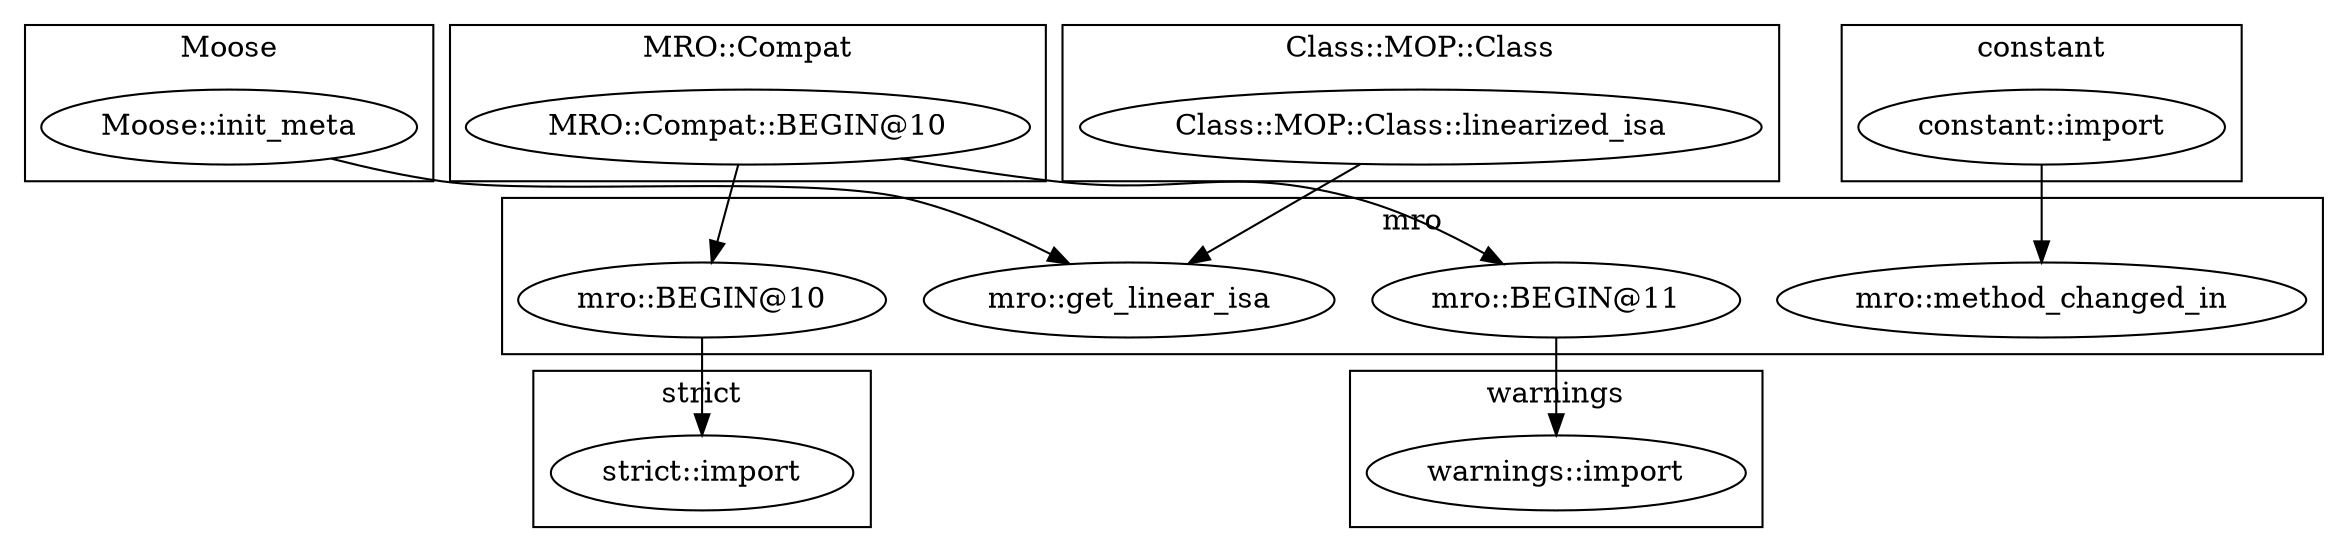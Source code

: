 digraph {
graph [overlap=false]
subgraph cluster_warnings {
	label="warnings";
	"warnings::import";
}
subgraph cluster_Moose {
	label="Moose";
	"Moose::init_meta";
}
subgraph cluster_mro {
	label="mro";
	"mro::get_linear_isa";
	"mro::BEGIN@10";
	"mro::method_changed_in";
	"mro::BEGIN@11";
}
subgraph cluster_MRO_Compat {
	label="MRO::Compat";
	"MRO::Compat::BEGIN@10";
}
subgraph cluster_strict {
	label="strict";
	"strict::import";
}
subgraph cluster_Class_MOP_Class {
	label="Class::MOP::Class";
	"Class::MOP::Class::linearized_isa";
}
subgraph cluster_constant {
	label="constant";
	"constant::import";
}
"constant::import" -> "mro::method_changed_in";
"MRO::Compat::BEGIN@10" -> "mro::BEGIN@10";
"MRO::Compat::BEGIN@10" -> "mro::BEGIN@11";
"mro::BEGIN@11" -> "warnings::import";
"Class::MOP::Class::linearized_isa" -> "mro::get_linear_isa";
"Moose::init_meta" -> "mro::get_linear_isa";
"mro::BEGIN@10" -> "strict::import";
}
